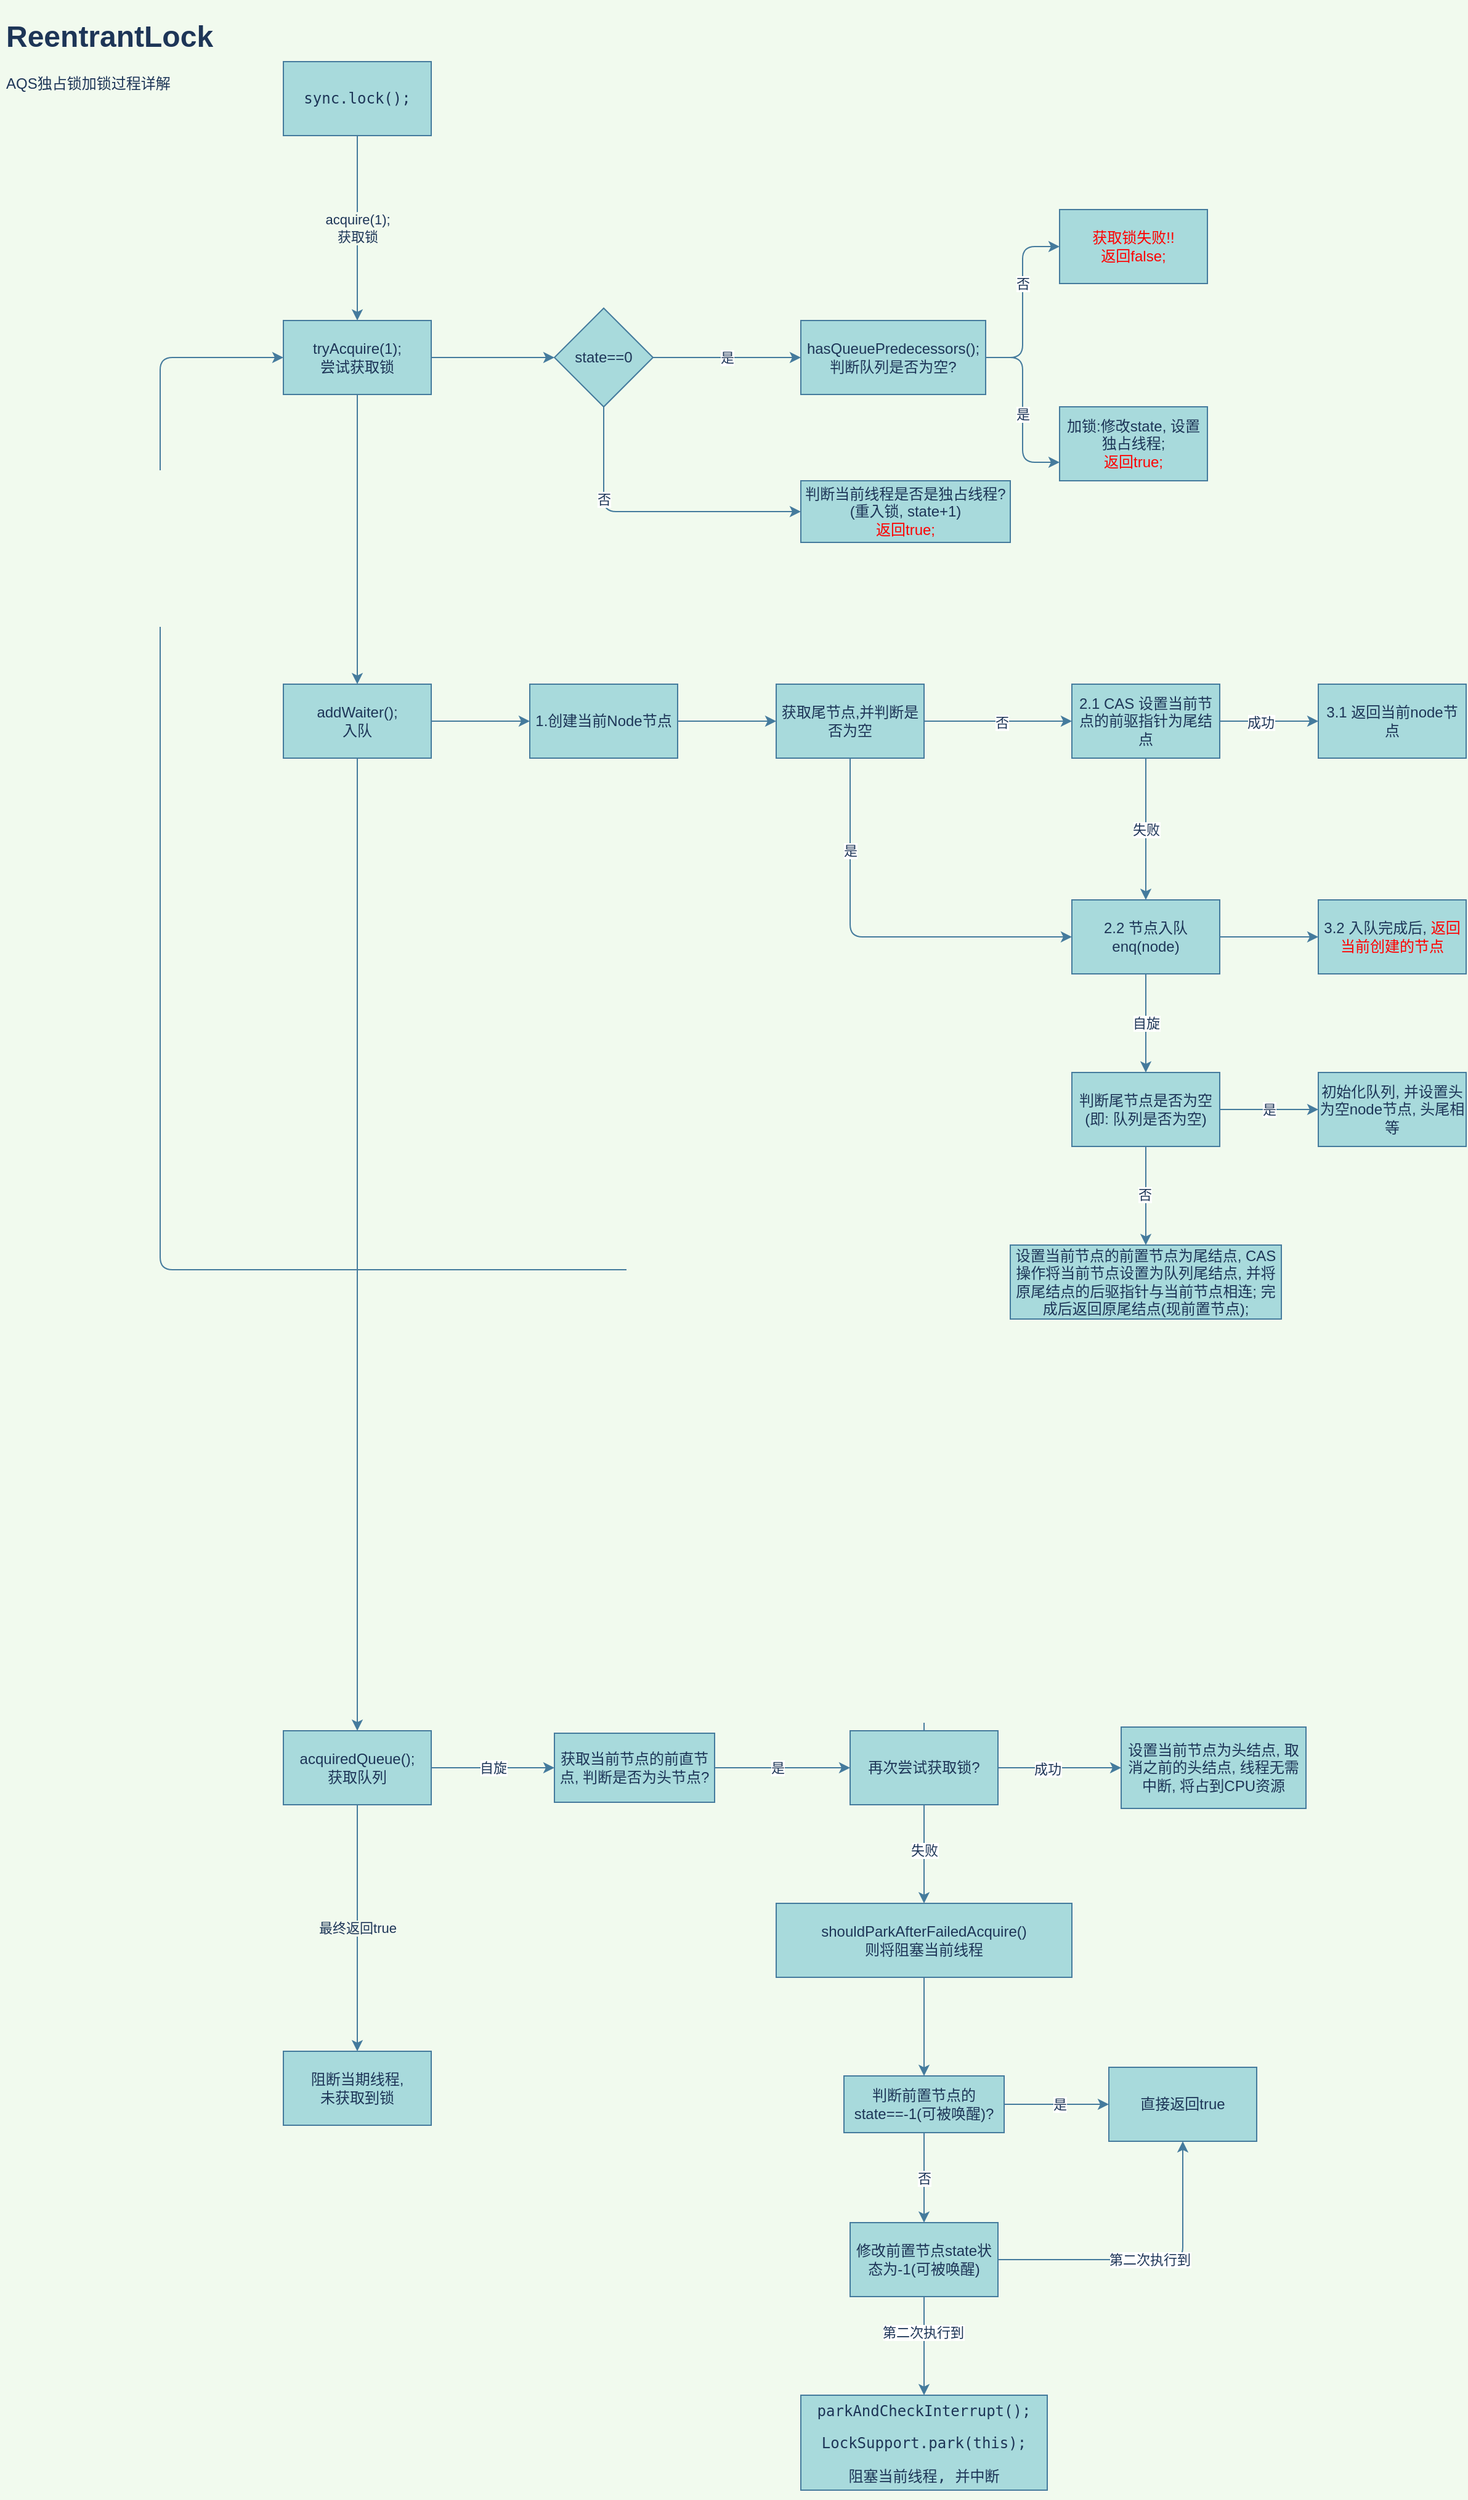 <mxfile version="14.8.0" type="github">
  <diagram id="9Iv9ZS9wFFGYNE7iOqvU" name="第 1 页">
    <mxGraphModel dx="706" dy="620" grid="1" gridSize="10" guides="1" tooltips="1" connect="1" arrows="1" fold="1" page="1" pageScale="1" pageWidth="827" pageHeight="1169" background="#F1FAEE" math="0" shadow="0">
      <root>
        <mxCell id="0" />
        <mxCell id="1" parent="0" />
        <mxCell id="Fd_4ZxpIQQPllTFsR7I6-5" value="acquire(1);&lt;br&gt;获取锁" style="edgeStyle=orthogonalEdgeStyle;orthogonalLoop=1;jettySize=auto;html=1;labelBackgroundColor=#F1FAEE;strokeColor=#457B9D;fontColor=#1D3557;" edge="1" parent="1" source="Fd_4ZxpIQQPllTFsR7I6-2" target="Fd_4ZxpIQQPllTFsR7I6-4">
          <mxGeometry relative="1" as="geometry" />
        </mxCell>
        <mxCell id="Fd_4ZxpIQQPllTFsR7I6-6" value="&lt;pre&gt;&lt;br&gt;&lt;/pre&gt;" style="edgeLabel;html=1;align=center;verticalAlign=middle;resizable=0;points=[];labelBackgroundColor=#F1FAEE;fontColor=#1D3557;" vertex="1" connectable="0" parent="Fd_4ZxpIQQPllTFsR7I6-5">
          <mxGeometry x="-0.3" y="1" relative="1" as="geometry">
            <mxPoint as="offset" />
          </mxGeometry>
        </mxCell>
        <mxCell id="Fd_4ZxpIQQPllTFsR7I6-7" value="&lt;pre&gt;&lt;br&gt;&lt;/pre&gt;" style="edgeLabel;html=1;align=center;verticalAlign=middle;resizable=0;points=[];labelBackgroundColor=#F1FAEE;fontColor=#1D3557;" vertex="1" connectable="0" parent="Fd_4ZxpIQQPllTFsR7I6-5">
          <mxGeometry x="-0.25" y="-1" relative="1" as="geometry">
            <mxPoint y="14" as="offset" />
          </mxGeometry>
        </mxCell>
        <mxCell id="Fd_4ZxpIQQPllTFsR7I6-2" value="&lt;pre&gt;sync.lock();&lt;/pre&gt;" style="whiteSpace=wrap;html=1;fillColor=#A8DADC;strokeColor=#457B9D;fontColor=#1D3557;" vertex="1" parent="1">
          <mxGeometry x="240" y="80" width="120" height="60" as="geometry" />
        </mxCell>
        <mxCell id="Fd_4ZxpIQQPllTFsR7I6-3" value="&lt;h1&gt;ReentrantLock&lt;/h1&gt;&lt;div&gt;AQS独占锁加锁过程详解&lt;/div&gt;" style="text;html=1;strokeColor=none;fillColor=none;spacing=5;spacingTop=-20;whiteSpace=wrap;overflow=hidden;fontColor=#1D3557;" vertex="1" parent="1">
          <mxGeometry x="10" y="40" width="190" height="120" as="geometry" />
        </mxCell>
        <mxCell id="Fd_4ZxpIQQPllTFsR7I6-17" value="" style="edgeStyle=orthogonalEdgeStyle;rounded=1;orthogonalLoop=1;jettySize=auto;html=1;fontColor=#1D3557;strokeColor=#457B9D;fillColor=#A8DADC;" edge="1" parent="1" source="Fd_4ZxpIQQPllTFsR7I6-4" target="Fd_4ZxpIQQPllTFsR7I6-16">
          <mxGeometry relative="1" as="geometry" />
        </mxCell>
        <mxCell id="Fd_4ZxpIQQPllTFsR7I6-31" style="edgeStyle=orthogonalEdgeStyle;rounded=1;orthogonalLoop=1;jettySize=auto;html=1;exitX=0.5;exitY=1;exitDx=0;exitDy=0;entryX=0.5;entryY=0;entryDx=0;entryDy=0;fontColor=#1D3557;strokeColor=#457B9D;fillColor=#A8DADC;" edge="1" parent="1" source="Fd_4ZxpIQQPllTFsR7I6-4" target="Fd_4ZxpIQQPllTFsR7I6-30">
          <mxGeometry relative="1" as="geometry" />
        </mxCell>
        <mxCell id="Fd_4ZxpIQQPllTFsR7I6-4" value="tryAcquire(1);&lt;br&gt;尝试获取锁" style="whiteSpace=wrap;html=1;fillColor=#A8DADC;strokeColor=#457B9D;fontColor=#1D3557;" vertex="1" parent="1">
          <mxGeometry x="240" y="290" width="120" height="60" as="geometry" />
        </mxCell>
        <mxCell id="Fd_4ZxpIQQPllTFsR7I6-11" value="最终返回true" style="edgeStyle=orthogonalEdgeStyle;orthogonalLoop=1;jettySize=auto;html=1;labelBackgroundColor=#F1FAEE;strokeColor=#457B9D;fontColor=#1D3557;" edge="1" parent="1" source="Fd_4ZxpIQQPllTFsR7I6-8" target="Fd_4ZxpIQQPllTFsR7I6-10">
          <mxGeometry relative="1" as="geometry">
            <Array as="points">
              <mxPoint x="300" y="1590" />
              <mxPoint x="300" y="1590" />
            </Array>
          </mxGeometry>
        </mxCell>
        <mxCell id="Fd_4ZxpIQQPllTFsR7I6-59" value="自旋" style="edgeStyle=orthogonalEdgeStyle;rounded=1;orthogonalLoop=1;jettySize=auto;html=1;fontColor=#1D3557;strokeColor=#457B9D;fillColor=#A8DADC;" edge="1" parent="1" source="Fd_4ZxpIQQPllTFsR7I6-8" target="Fd_4ZxpIQQPllTFsR7I6-58">
          <mxGeometry relative="1" as="geometry" />
        </mxCell>
        <mxCell id="Fd_4ZxpIQQPllTFsR7I6-8" value="acquiredQueue();&lt;br&gt;获取队列" style="whiteSpace=wrap;html=1;fillColor=#A8DADC;strokeColor=#457B9D;fontColor=#1D3557;" vertex="1" parent="1">
          <mxGeometry x="240" y="1434" width="120" height="60" as="geometry" />
        </mxCell>
        <mxCell id="Fd_4ZxpIQQPllTFsR7I6-10" value="阻断当期线程, &lt;br&gt;未获取到锁" style="whiteSpace=wrap;html=1;fillColor=#A8DADC;strokeColor=#457B9D;fontColor=#1D3557;" vertex="1" parent="1">
          <mxGeometry x="240" y="1694" width="120" height="60" as="geometry" />
        </mxCell>
        <mxCell id="Fd_4ZxpIQQPllTFsR7I6-19" value="是" style="edgeStyle=orthogonalEdgeStyle;rounded=1;orthogonalLoop=1;jettySize=auto;html=1;fontColor=#1D3557;strokeColor=#457B9D;fillColor=#A8DADC;" edge="1" parent="1" source="Fd_4ZxpIQQPllTFsR7I6-16" target="Fd_4ZxpIQQPllTFsR7I6-18">
          <mxGeometry relative="1" as="geometry" />
        </mxCell>
        <mxCell id="Fd_4ZxpIQQPllTFsR7I6-22" style="edgeStyle=orthogonalEdgeStyle;rounded=1;orthogonalLoop=1;jettySize=auto;html=1;exitX=0.5;exitY=1;exitDx=0;exitDy=0;entryX=0;entryY=0.5;entryDx=0;entryDy=0;fontColor=#1D3557;strokeColor=#457B9D;fillColor=#A8DADC;" edge="1" parent="1" source="Fd_4ZxpIQQPllTFsR7I6-16" target="Fd_4ZxpIQQPllTFsR7I6-20">
          <mxGeometry relative="1" as="geometry" />
        </mxCell>
        <mxCell id="Fd_4ZxpIQQPllTFsR7I6-23" value="否" style="edgeLabel;html=1;align=center;verticalAlign=middle;resizable=0;points=[];fontColor=#1D3557;" vertex="1" connectable="0" parent="Fd_4ZxpIQQPllTFsR7I6-22">
          <mxGeometry x="-0.45" y="-3" relative="1" as="geometry">
            <mxPoint x="3" y="7" as="offset" />
          </mxGeometry>
        </mxCell>
        <mxCell id="Fd_4ZxpIQQPllTFsR7I6-16" value="state==0" style="rhombus;whiteSpace=wrap;html=1;fontColor=#1D3557;strokeColor=#457B9D;fillColor=#A8DADC;" vertex="1" parent="1">
          <mxGeometry x="460" y="280" width="80" height="80" as="geometry" />
        </mxCell>
        <mxCell id="Fd_4ZxpIQQPllTFsR7I6-25" value="" style="edgeStyle=orthogonalEdgeStyle;rounded=1;orthogonalLoop=1;jettySize=auto;html=1;fontColor=#1D3557;strokeColor=#457B9D;fillColor=#A8DADC;entryX=0;entryY=0.5;entryDx=0;entryDy=0;exitX=1;exitY=0.5;exitDx=0;exitDy=0;" edge="1" parent="1" source="Fd_4ZxpIQQPllTFsR7I6-18" target="Fd_4ZxpIQQPllTFsR7I6-24">
          <mxGeometry relative="1" as="geometry" />
        </mxCell>
        <mxCell id="Fd_4ZxpIQQPllTFsR7I6-26" value="否" style="edgeLabel;html=1;align=center;verticalAlign=middle;resizable=0;points=[];fontColor=#1D3557;" vertex="1" connectable="0" parent="Fd_4ZxpIQQPllTFsR7I6-25">
          <mxGeometry x="0.032" y="-2" relative="1" as="geometry">
            <mxPoint x="-2" y="-13" as="offset" />
          </mxGeometry>
        </mxCell>
        <mxCell id="Fd_4ZxpIQQPllTFsR7I6-28" style="edgeStyle=orthogonalEdgeStyle;rounded=1;orthogonalLoop=1;jettySize=auto;html=1;exitX=1;exitY=0.5;exitDx=0;exitDy=0;entryX=0;entryY=0.75;entryDx=0;entryDy=0;fontColor=#1D3557;strokeColor=#457B9D;fillColor=#A8DADC;" edge="1" parent="1" source="Fd_4ZxpIQQPllTFsR7I6-18" target="Fd_4ZxpIQQPllTFsR7I6-27">
          <mxGeometry relative="1" as="geometry" />
        </mxCell>
        <mxCell id="Fd_4ZxpIQQPllTFsR7I6-29" value="是" style="edgeLabel;html=1;align=center;verticalAlign=middle;resizable=0;points=[];fontColor=#1D3557;" vertex="1" connectable="0" parent="Fd_4ZxpIQQPllTFsR7I6-28">
          <mxGeometry x="0.048" relative="1" as="geometry">
            <mxPoint as="offset" />
          </mxGeometry>
        </mxCell>
        <mxCell id="Fd_4ZxpIQQPllTFsR7I6-18" value="hasQueuePredecessors();&lt;br&gt;判断队列是否为空?" style="whiteSpace=wrap;html=1;fontColor=#1D3557;strokeColor=#457B9D;fillColor=#A8DADC;" vertex="1" parent="1">
          <mxGeometry x="660" y="290" width="150" height="60" as="geometry" />
        </mxCell>
        <mxCell id="Fd_4ZxpIQQPllTFsR7I6-20" value="判断当前线程是否是独占线程?&lt;br&gt;(重入锁, state+1)&lt;br&gt;&lt;font color=&quot;#ff0000&quot;&gt;返回true;&lt;/font&gt;" style="whiteSpace=wrap;html=1;fontColor=#1D3557;strokeColor=#457B9D;fillColor=#A8DADC;direction=east;" vertex="1" parent="1">
          <mxGeometry x="660" y="420" width="170" height="50" as="geometry" />
        </mxCell>
        <mxCell id="Fd_4ZxpIQQPllTFsR7I6-24" value="&lt;font color=&quot;#ff0000&quot;&gt;获取锁失败!!&lt;br&gt;返回false;&lt;br&gt;&lt;/font&gt;" style="whiteSpace=wrap;html=1;fontColor=#1D3557;strokeColor=#457B9D;fillColor=#A8DADC;" vertex="1" parent="1">
          <mxGeometry x="870" y="200" width="120" height="60" as="geometry" />
        </mxCell>
        <mxCell id="Fd_4ZxpIQQPllTFsR7I6-27" value="加锁:修改state, 设置独占线程;&lt;br&gt;&lt;font color=&quot;#ff0000&quot;&gt;返回true;&lt;/font&gt;" style="whiteSpace=wrap;html=1;fontColor=#1D3557;strokeColor=#457B9D;fillColor=#A8DADC;" vertex="1" parent="1">
          <mxGeometry x="870" y="360" width="120" height="60" as="geometry" />
        </mxCell>
        <mxCell id="Fd_4ZxpIQQPllTFsR7I6-32" style="edgeStyle=orthogonalEdgeStyle;rounded=1;orthogonalLoop=1;jettySize=auto;html=1;exitX=0.5;exitY=1;exitDx=0;exitDy=0;entryX=0.5;entryY=0;entryDx=0;entryDy=0;fontColor=#1D3557;strokeColor=#457B9D;fillColor=#A8DADC;" edge="1" parent="1" source="Fd_4ZxpIQQPllTFsR7I6-30" target="Fd_4ZxpIQQPllTFsR7I6-8">
          <mxGeometry relative="1" as="geometry" />
        </mxCell>
        <mxCell id="Fd_4ZxpIQQPllTFsR7I6-34" value="" style="edgeStyle=orthogonalEdgeStyle;rounded=1;orthogonalLoop=1;jettySize=auto;html=1;fontColor=#1D3557;strokeColor=#457B9D;fillColor=#A8DADC;" edge="1" parent="1" source="Fd_4ZxpIQQPllTFsR7I6-30" target="Fd_4ZxpIQQPllTFsR7I6-33">
          <mxGeometry relative="1" as="geometry" />
        </mxCell>
        <mxCell id="Fd_4ZxpIQQPllTFsR7I6-30" value="addWaiter();&lt;br&gt;入队" style="whiteSpace=wrap;html=1;fillColor=#A8DADC;strokeColor=#457B9D;fontColor=#1D3557;" vertex="1" parent="1">
          <mxGeometry x="240" y="585" width="120" height="60" as="geometry" />
        </mxCell>
        <mxCell id="Fd_4ZxpIQQPllTFsR7I6-36" value="" style="edgeStyle=orthogonalEdgeStyle;rounded=1;orthogonalLoop=1;jettySize=auto;html=1;fontColor=#1D3557;strokeColor=#457B9D;fillColor=#A8DADC;" edge="1" parent="1" source="Fd_4ZxpIQQPllTFsR7I6-33" target="Fd_4ZxpIQQPllTFsR7I6-35">
          <mxGeometry relative="1" as="geometry" />
        </mxCell>
        <mxCell id="Fd_4ZxpIQQPllTFsR7I6-33" value="1.创建当前Node节点" style="whiteSpace=wrap;html=1;fontColor=#1D3557;strokeColor=#457B9D;fillColor=#A8DADC;" vertex="1" parent="1">
          <mxGeometry x="440" y="585" width="120" height="60" as="geometry" />
        </mxCell>
        <mxCell id="Fd_4ZxpIQQPllTFsR7I6-38" value="" style="edgeStyle=orthogonalEdgeStyle;rounded=1;orthogonalLoop=1;jettySize=auto;html=1;fontColor=#1D3557;strokeColor=#457B9D;fillColor=#A8DADC;" edge="1" parent="1" source="Fd_4ZxpIQQPllTFsR7I6-35" target="Fd_4ZxpIQQPllTFsR7I6-37">
          <mxGeometry relative="1" as="geometry" />
        </mxCell>
        <mxCell id="Fd_4ZxpIQQPllTFsR7I6-39" value="否" style="edgeLabel;html=1;align=center;verticalAlign=middle;resizable=0;points=[];fontColor=#1D3557;" vertex="1" connectable="0" parent="Fd_4ZxpIQQPllTFsR7I6-38">
          <mxGeometry x="0.05" y="-1" relative="1" as="geometry">
            <mxPoint as="offset" />
          </mxGeometry>
        </mxCell>
        <mxCell id="Fd_4ZxpIQQPllTFsR7I6-41" value="" style="edgeStyle=orthogonalEdgeStyle;rounded=1;orthogonalLoop=1;jettySize=auto;html=1;fontColor=#1D3557;strokeColor=#457B9D;fillColor=#A8DADC;" edge="1" parent="1" source="Fd_4ZxpIQQPllTFsR7I6-35" target="Fd_4ZxpIQQPllTFsR7I6-40">
          <mxGeometry relative="1" as="geometry">
            <Array as="points">
              <mxPoint x="700" y="790" />
            </Array>
          </mxGeometry>
        </mxCell>
        <mxCell id="Fd_4ZxpIQQPllTFsR7I6-42" value="是" style="edgeLabel;html=1;align=center;verticalAlign=middle;resizable=0;points=[];fontColor=#1D3557;" vertex="1" connectable="0" parent="Fd_4ZxpIQQPllTFsR7I6-41">
          <mxGeometry x="-0.15" y="1" relative="1" as="geometry">
            <mxPoint x="-1" y="-63" as="offset" />
          </mxGeometry>
        </mxCell>
        <mxCell id="Fd_4ZxpIQQPllTFsR7I6-35" value="获取尾节点,并判断是否为空" style="whiteSpace=wrap;html=1;fontColor=#1D3557;strokeColor=#457B9D;fillColor=#A8DADC;" vertex="1" parent="1">
          <mxGeometry x="640" y="585" width="120" height="60" as="geometry" />
        </mxCell>
        <mxCell id="Fd_4ZxpIQQPllTFsR7I6-44" value="" style="edgeStyle=orthogonalEdgeStyle;rounded=1;orthogonalLoop=1;jettySize=auto;html=1;fontColor=#1D3557;strokeColor=#457B9D;fillColor=#A8DADC;" edge="1" parent="1" source="Fd_4ZxpIQQPllTFsR7I6-37" target="Fd_4ZxpIQQPllTFsR7I6-43">
          <mxGeometry relative="1" as="geometry" />
        </mxCell>
        <mxCell id="Fd_4ZxpIQQPllTFsR7I6-45" value="成功" style="edgeLabel;html=1;align=center;verticalAlign=middle;resizable=0;points=[];fontColor=#1D3557;" vertex="1" connectable="0" parent="Fd_4ZxpIQQPllTFsR7I6-44">
          <mxGeometry x="-0.175" y="-1" relative="1" as="geometry">
            <mxPoint as="offset" />
          </mxGeometry>
        </mxCell>
        <mxCell id="Fd_4ZxpIQQPllTFsR7I6-46" value="失败" style="edgeStyle=orthogonalEdgeStyle;rounded=1;orthogonalLoop=1;jettySize=auto;html=1;exitX=0.5;exitY=1;exitDx=0;exitDy=0;entryX=0.5;entryY=0;entryDx=0;entryDy=0;fontColor=#1D3557;strokeColor=#457B9D;fillColor=#A8DADC;" edge="1" parent="1" source="Fd_4ZxpIQQPllTFsR7I6-37" target="Fd_4ZxpIQQPllTFsR7I6-40">
          <mxGeometry relative="1" as="geometry" />
        </mxCell>
        <mxCell id="Fd_4ZxpIQQPllTFsR7I6-37" value="2.1 CAS 设置当前节点的前驱指针为尾结点" style="whiteSpace=wrap;html=1;fontColor=#1D3557;strokeColor=#457B9D;fillColor=#A8DADC;" vertex="1" parent="1">
          <mxGeometry x="880" y="585" width="120" height="60" as="geometry" />
        </mxCell>
        <mxCell id="Fd_4ZxpIQQPllTFsR7I6-48" value="自旋" style="edgeStyle=orthogonalEdgeStyle;rounded=1;orthogonalLoop=1;jettySize=auto;html=1;fontColor=#1D3557;strokeColor=#457B9D;fillColor=#A8DADC;" edge="1" parent="1" source="Fd_4ZxpIQQPllTFsR7I6-40" target="Fd_4ZxpIQQPllTFsR7I6-47">
          <mxGeometry relative="1" as="geometry" />
        </mxCell>
        <mxCell id="Fd_4ZxpIQQPllTFsR7I6-55" value="" style="edgeStyle=orthogonalEdgeStyle;rounded=1;orthogonalLoop=1;jettySize=auto;html=1;fontColor=#1D3557;strokeColor=#457B9D;fillColor=#A8DADC;" edge="1" parent="1" source="Fd_4ZxpIQQPllTFsR7I6-40" target="Fd_4ZxpIQQPllTFsR7I6-54">
          <mxGeometry relative="1" as="geometry" />
        </mxCell>
        <mxCell id="Fd_4ZxpIQQPllTFsR7I6-40" value="2.2 节点入队&lt;br&gt;enq(node)" style="whiteSpace=wrap;html=1;fontColor=#1D3557;strokeColor=#457B9D;fillColor=#A8DADC;" vertex="1" parent="1">
          <mxGeometry x="880" y="760" width="120" height="60" as="geometry" />
        </mxCell>
        <mxCell id="Fd_4ZxpIQQPllTFsR7I6-43" value="3.1 返回当前node节点" style="whiteSpace=wrap;html=1;fontColor=#1D3557;strokeColor=#457B9D;fillColor=#A8DADC;" vertex="1" parent="1">
          <mxGeometry x="1080" y="585" width="120" height="60" as="geometry" />
        </mxCell>
        <mxCell id="Fd_4ZxpIQQPllTFsR7I6-50" value="是" style="edgeStyle=orthogonalEdgeStyle;rounded=1;orthogonalLoop=1;jettySize=auto;html=1;fontColor=#1D3557;strokeColor=#457B9D;fillColor=#A8DADC;" edge="1" parent="1" source="Fd_4ZxpIQQPllTFsR7I6-47" target="Fd_4ZxpIQQPllTFsR7I6-49">
          <mxGeometry relative="1" as="geometry" />
        </mxCell>
        <mxCell id="Fd_4ZxpIQQPllTFsR7I6-52" value="" style="edgeStyle=orthogonalEdgeStyle;rounded=1;orthogonalLoop=1;jettySize=auto;html=1;fontColor=#1D3557;strokeColor=#457B9D;fillColor=#A8DADC;" edge="1" parent="1" source="Fd_4ZxpIQQPllTFsR7I6-47" target="Fd_4ZxpIQQPllTFsR7I6-51">
          <mxGeometry relative="1" as="geometry" />
        </mxCell>
        <mxCell id="Fd_4ZxpIQQPllTFsR7I6-53" value="否" style="edgeLabel;html=1;align=center;verticalAlign=middle;resizable=0;points=[];fontColor=#1D3557;" vertex="1" connectable="0" parent="Fd_4ZxpIQQPllTFsR7I6-52">
          <mxGeometry x="-0.025" y="-1" relative="1" as="geometry">
            <mxPoint as="offset" />
          </mxGeometry>
        </mxCell>
        <mxCell id="Fd_4ZxpIQQPllTFsR7I6-47" value="判断尾节点是否为空&lt;br&gt;(即: 队列是否为空)" style="whiteSpace=wrap;html=1;fontColor=#1D3557;strokeColor=#457B9D;fillColor=#A8DADC;" vertex="1" parent="1">
          <mxGeometry x="880" y="900" width="120" height="60" as="geometry" />
        </mxCell>
        <mxCell id="Fd_4ZxpIQQPllTFsR7I6-49" value="初始化队列, 并设置头为空node节点, 头尾相等" style="whiteSpace=wrap;html=1;fontColor=#1D3557;strokeColor=#457B9D;fillColor=#A8DADC;" vertex="1" parent="1">
          <mxGeometry x="1080" y="900" width="120" height="60" as="geometry" />
        </mxCell>
        <mxCell id="Fd_4ZxpIQQPllTFsR7I6-51" value="设置当前节点的前置节点为尾结点, CAS操作将当前节点设置为队列尾结点, 并将原尾结点的后驱指针与当前节点相连; 完成后返回原尾结点(现前置节点);" style="whiteSpace=wrap;html=1;fontColor=#1D3557;strokeColor=#457B9D;fillColor=#A8DADC;" vertex="1" parent="1">
          <mxGeometry x="830" y="1040" width="220" height="60" as="geometry" />
        </mxCell>
        <mxCell id="Fd_4ZxpIQQPllTFsR7I6-54" value="3.2 入队完成后, &lt;font color=&quot;#ff0000&quot;&gt;返回当前创建的节点&lt;/font&gt;" style="whiteSpace=wrap;html=1;fontColor=#1D3557;strokeColor=#457B9D;fillColor=#A8DADC;" vertex="1" parent="1">
          <mxGeometry x="1080" y="760" width="120" height="60" as="geometry" />
        </mxCell>
        <mxCell id="Fd_4ZxpIQQPllTFsR7I6-61" value="" style="edgeStyle=orthogonalEdgeStyle;rounded=1;orthogonalLoop=1;jettySize=auto;html=1;fontColor=#1D3557;strokeColor=#457B9D;fillColor=#A8DADC;" edge="1" parent="1" source="Fd_4ZxpIQQPllTFsR7I6-58" target="Fd_4ZxpIQQPllTFsR7I6-60">
          <mxGeometry relative="1" as="geometry" />
        </mxCell>
        <mxCell id="Fd_4ZxpIQQPllTFsR7I6-62" value="是" style="edgeLabel;html=1;align=center;verticalAlign=middle;resizable=0;points=[];fontColor=#1D3557;" vertex="1" connectable="0" parent="Fd_4ZxpIQQPllTFsR7I6-61">
          <mxGeometry x="0.153" y="-1" relative="1" as="geometry">
            <mxPoint x="-13" y="-1" as="offset" />
          </mxGeometry>
        </mxCell>
        <mxCell id="Fd_4ZxpIQQPllTFsR7I6-58" value="获取当前节点的前直节点, 判断是否为头节点?" style="whiteSpace=wrap;html=1;fontColor=#1D3557;strokeColor=#457B9D;fillColor=#A8DADC;" vertex="1" parent="1">
          <mxGeometry x="460" y="1436" width="130" height="56" as="geometry" />
        </mxCell>
        <mxCell id="Fd_4ZxpIQQPllTFsR7I6-63" style="edgeStyle=orthogonalEdgeStyle;rounded=1;orthogonalLoop=1;jettySize=auto;html=1;exitX=0.5;exitY=0;exitDx=0;exitDy=0;entryX=0;entryY=0.5;entryDx=0;entryDy=0;fontColor=#1D3557;strokeColor=#457B9D;fillColor=#A8DADC;" edge="1" parent="1" source="Fd_4ZxpIQQPllTFsR7I6-60" target="Fd_4ZxpIQQPllTFsR7I6-4">
          <mxGeometry relative="1" as="geometry">
            <Array as="points">
              <mxPoint x="760" y="1060" />
              <mxPoint x="140" y="1060" />
              <mxPoint x="140" y="320" />
            </Array>
          </mxGeometry>
        </mxCell>
        <mxCell id="Fd_4ZxpIQQPllTFsR7I6-65" value="" style="edgeStyle=orthogonalEdgeStyle;rounded=1;orthogonalLoop=1;jettySize=auto;html=1;fontColor=#1D3557;strokeColor=#457B9D;fillColor=#A8DADC;" edge="1" parent="1" source="Fd_4ZxpIQQPllTFsR7I6-60" target="Fd_4ZxpIQQPllTFsR7I6-64">
          <mxGeometry relative="1" as="geometry" />
        </mxCell>
        <mxCell id="Fd_4ZxpIQQPllTFsR7I6-66" value="成功" style="edgeLabel;html=1;align=center;verticalAlign=middle;resizable=0;points=[];fontColor=#1D3557;" vertex="1" connectable="0" parent="Fd_4ZxpIQQPllTFsR7I6-65">
          <mxGeometry x="-0.2" y="-1" relative="1" as="geometry">
            <mxPoint as="offset" />
          </mxGeometry>
        </mxCell>
        <mxCell id="Fd_4ZxpIQQPllTFsR7I6-68" value="" style="edgeStyle=orthogonalEdgeStyle;rounded=1;orthogonalLoop=1;jettySize=auto;html=1;fontColor=#1D3557;strokeColor=#457B9D;fillColor=#A8DADC;" edge="1" parent="1" source="Fd_4ZxpIQQPllTFsR7I6-60" target="Fd_4ZxpIQQPllTFsR7I6-67">
          <mxGeometry relative="1" as="geometry" />
        </mxCell>
        <mxCell id="Fd_4ZxpIQQPllTFsR7I6-69" value="失败" style="edgeLabel;html=1;align=center;verticalAlign=middle;resizable=0;points=[];fontColor=#1D3557;" vertex="1" connectable="0" parent="Fd_4ZxpIQQPllTFsR7I6-68">
          <mxGeometry x="-0.075" relative="1" as="geometry">
            <mxPoint as="offset" />
          </mxGeometry>
        </mxCell>
        <mxCell id="Fd_4ZxpIQQPllTFsR7I6-60" value="再次尝试获取锁?" style="whiteSpace=wrap;html=1;fontColor=#1D3557;strokeColor=#457B9D;fillColor=#A8DADC;" vertex="1" parent="1">
          <mxGeometry x="700" y="1434" width="120" height="60" as="geometry" />
        </mxCell>
        <mxCell id="Fd_4ZxpIQQPllTFsR7I6-64" value="设置当前节点为头结点, 取消之前的头结点, 线程无需中断, 将占到CPU资源" style="whiteSpace=wrap;html=1;fontColor=#1D3557;strokeColor=#457B9D;fillColor=#A8DADC;" vertex="1" parent="1">
          <mxGeometry x="920" y="1431" width="150" height="66" as="geometry" />
        </mxCell>
        <mxCell id="Fd_4ZxpIQQPllTFsR7I6-71" value="" style="edgeStyle=orthogonalEdgeStyle;rounded=1;orthogonalLoop=1;jettySize=auto;html=1;fontColor=#1D3557;strokeColor=#457B9D;fillColor=#A8DADC;" edge="1" parent="1" source="Fd_4ZxpIQQPllTFsR7I6-67" target="Fd_4ZxpIQQPllTFsR7I6-70">
          <mxGeometry relative="1" as="geometry" />
        </mxCell>
        <mxCell id="Fd_4ZxpIQQPllTFsR7I6-67" value="&lt;span&gt;shouldParkAfterFailedAcquire()&lt;br&gt;&lt;/span&gt;则将阻塞当前线程" style="whiteSpace=wrap;html=1;fontColor=#1D3557;strokeColor=#457B9D;fillColor=#A8DADC;" vertex="1" parent="1">
          <mxGeometry x="640" y="1574" width="240" height="60" as="geometry" />
        </mxCell>
        <mxCell id="Fd_4ZxpIQQPllTFsR7I6-74" value="否" style="edgeStyle=orthogonalEdgeStyle;rounded=1;orthogonalLoop=1;jettySize=auto;html=1;fontColor=#1D3557;strokeColor=#457B9D;fillColor=#A8DADC;" edge="1" parent="1" source="Fd_4ZxpIQQPllTFsR7I6-70" target="Fd_4ZxpIQQPllTFsR7I6-73">
          <mxGeometry relative="1" as="geometry" />
        </mxCell>
        <mxCell id="Fd_4ZxpIQQPllTFsR7I6-76" value="" style="edgeStyle=orthogonalEdgeStyle;rounded=1;orthogonalLoop=1;jettySize=auto;html=1;fontColor=#1D3557;strokeColor=#457B9D;fillColor=#A8DADC;" edge="1" parent="1" source="Fd_4ZxpIQQPllTFsR7I6-70" target="Fd_4ZxpIQQPllTFsR7I6-75">
          <mxGeometry relative="1" as="geometry" />
        </mxCell>
        <mxCell id="Fd_4ZxpIQQPllTFsR7I6-77" value="是" style="edgeLabel;html=1;align=center;verticalAlign=middle;resizable=0;points=[];fontColor=#1D3557;" vertex="1" connectable="0" parent="Fd_4ZxpIQQPllTFsR7I6-76">
          <mxGeometry x="0.012" y="-3" relative="1" as="geometry">
            <mxPoint x="2" y="-3" as="offset" />
          </mxGeometry>
        </mxCell>
        <mxCell id="Fd_4ZxpIQQPllTFsR7I6-70" value="判断前置节点的state==-1(可被唤醒)?" style="whiteSpace=wrap;html=1;fontColor=#1D3557;strokeColor=#457B9D;fillColor=#A8DADC;" vertex="1" parent="1">
          <mxGeometry x="695" y="1714" width="130" height="46" as="geometry" />
        </mxCell>
        <mxCell id="Fd_4ZxpIQQPllTFsR7I6-78" value="第二次执行到" style="edgeStyle=orthogonalEdgeStyle;rounded=1;orthogonalLoop=1;jettySize=auto;html=1;exitX=1;exitY=0.5;exitDx=0;exitDy=0;entryX=0.5;entryY=1;entryDx=0;entryDy=0;fontColor=#1D3557;strokeColor=#457B9D;fillColor=#A8DADC;" edge="1" parent="1" source="Fd_4ZxpIQQPllTFsR7I6-73" target="Fd_4ZxpIQQPllTFsR7I6-75">
          <mxGeometry relative="1" as="geometry" />
        </mxCell>
        <mxCell id="Fd_4ZxpIQQPllTFsR7I6-80" value="" style="edgeStyle=orthogonalEdgeStyle;rounded=1;orthogonalLoop=1;jettySize=auto;html=1;fontColor=#1D3557;strokeColor=#457B9D;fillColor=#A8DADC;" edge="1" parent="1" source="Fd_4ZxpIQQPllTFsR7I6-73" target="Fd_4ZxpIQQPllTFsR7I6-79">
          <mxGeometry relative="1" as="geometry" />
        </mxCell>
        <mxCell id="Fd_4ZxpIQQPllTFsR7I6-81" value="第二次执行到" style="edgeLabel;html=1;align=center;verticalAlign=middle;resizable=0;points=[];fontColor=#1D3557;" vertex="1" connectable="0" parent="Fd_4ZxpIQQPllTFsR7I6-80">
          <mxGeometry x="-0.275" y="-1" relative="1" as="geometry">
            <mxPoint as="offset" />
          </mxGeometry>
        </mxCell>
        <mxCell id="Fd_4ZxpIQQPllTFsR7I6-73" value="修改前置节点state状态为-1(可被唤醒)" style="whiteSpace=wrap;html=1;fontColor=#1D3557;strokeColor=#457B9D;fillColor=#A8DADC;" vertex="1" parent="1">
          <mxGeometry x="700" y="1833" width="120" height="60" as="geometry" />
        </mxCell>
        <mxCell id="Fd_4ZxpIQQPllTFsR7I6-75" value="直接返回true" style="whiteSpace=wrap;html=1;fontColor=#1D3557;strokeColor=#457B9D;fillColor=#A8DADC;" vertex="1" parent="1">
          <mxGeometry x="910" y="1707" width="120" height="60" as="geometry" />
        </mxCell>
        <mxCell id="Fd_4ZxpIQQPllTFsR7I6-79" value="&lt;pre&gt;parkAndCheckInterrupt();&lt;/pre&gt;&lt;pre&gt;LockSupport.park(this);&lt;/pre&gt;&lt;pre&gt;阻塞当前线程, 并中断&lt;/pre&gt;" style="whiteSpace=wrap;html=1;fontColor=#1D3557;strokeColor=#457B9D;fillColor=#A8DADC;" vertex="1" parent="1">
          <mxGeometry x="660" y="1973" width="200" height="77" as="geometry" />
        </mxCell>
      </root>
    </mxGraphModel>
  </diagram>
</mxfile>
